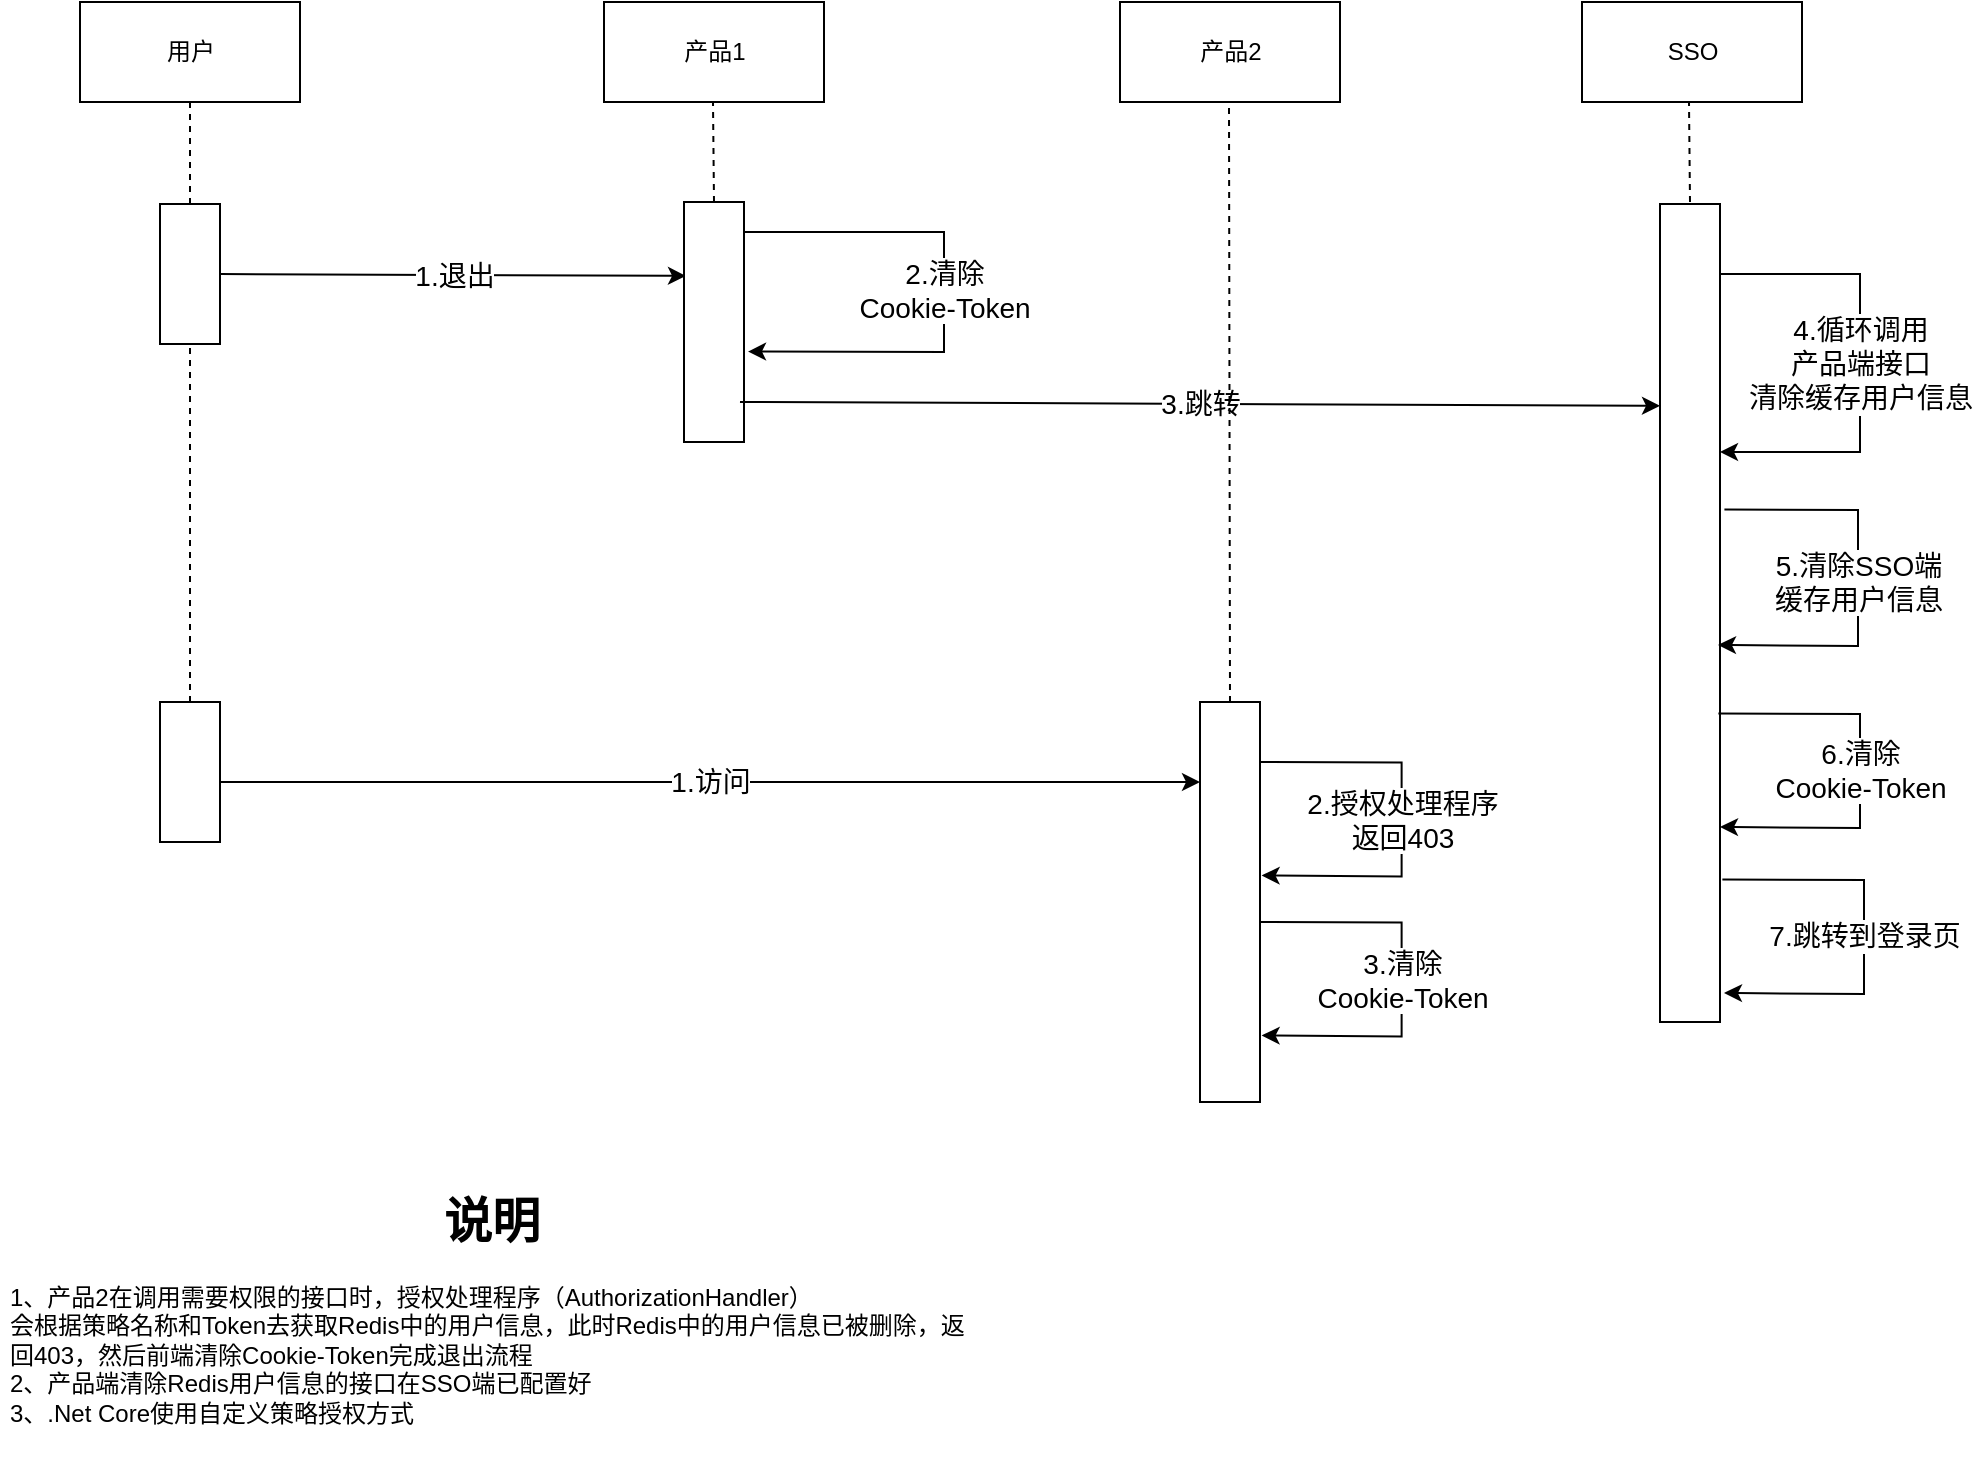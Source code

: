<mxfile version="20.7.4" type="device"><diagram name="Page-1" id="13e1069c-82ec-6db2-03f1-153e76fe0fe0"><mxGraphModel dx="1050" dy="621" grid="1" gridSize="10" guides="1" tooltips="1" connect="1" arrows="1" fold="1" page="1" pageScale="1" pageWidth="1100" pageHeight="850" background="none" math="0" shadow="0"><root><mxCell id="0"/><mxCell id="1" parent="0"/><mxCell id="BJBX-nfhOxkRz0xI571y-1" value="用户" style="html=1;" parent="1" vertex="1"><mxGeometry x="50" y="50" width="110" height="50" as="geometry"/></mxCell><mxCell id="BJBX-nfhOxkRz0xI571y-3" value="SSO" style="html=1;" parent="1" vertex="1"><mxGeometry x="801" y="50" width="110" height="50" as="geometry"/></mxCell><mxCell id="BJBX-nfhOxkRz0xI571y-4" value="产品1" style="html=1;" parent="1" vertex="1"><mxGeometry x="312" y="50" width="110" height="50" as="geometry"/></mxCell><mxCell id="BJBX-nfhOxkRz0xI571y-6" value="" style="rounded=0;whiteSpace=wrap;html=1;" parent="1" vertex="1"><mxGeometry x="90" y="151" width="30" height="70" as="geometry"/></mxCell><mxCell id="BJBX-nfhOxkRz0xI571y-11" value="" style="endArrow=classic;html=1;rounded=0;strokeWidth=1;exitX=1;exitY=0.5;exitDx=0;exitDy=0;entryX=0.033;entryY=0.308;entryDx=0;entryDy=0;entryPerimeter=0;" parent="1" source="BJBX-nfhOxkRz0xI571y-6" target="BJBX-nfhOxkRz0xI571y-16" edge="1"><mxGeometry relative="1" as="geometry"><mxPoint x="160" y="190" as="sourcePoint"/><mxPoint x="290" y="185.1" as="targetPoint"/></mxGeometry></mxCell><mxCell id="BJBX-nfhOxkRz0xI571y-12" value="1.退出" style="edgeLabel;resizable=0;html=1;align=center;verticalAlign=middle;fontSize=14;" parent="BJBX-nfhOxkRz0xI571y-11" connectable="0" vertex="1"><mxGeometry relative="1" as="geometry"/></mxCell><mxCell id="BJBX-nfhOxkRz0xI571y-14" value="" style="endArrow=none;dashed=1;html=1;rounded=0;strokeWidth=1;fontSize=14;entryX=0.5;entryY=1;entryDx=0;entryDy=0;exitX=0.5;exitY=0;exitDx=0;exitDy=0;" parent="1" source="BJBX-nfhOxkRz0xI571y-6" target="BJBX-nfhOxkRz0xI571y-1" edge="1"><mxGeometry width="50" height="50" relative="1" as="geometry"><mxPoint x="100" y="160" as="sourcePoint"/><mxPoint x="150" y="110" as="targetPoint"/></mxGeometry></mxCell><mxCell id="BJBX-nfhOxkRz0xI571y-16" value="" style="rounded=0;whiteSpace=wrap;html=1;" parent="1" vertex="1"><mxGeometry x="352" y="150" width="30" height="120" as="geometry"/></mxCell><mxCell id="BJBX-nfhOxkRz0xI571y-24" value="" style="rounded=0;whiteSpace=wrap;html=1;" parent="1" vertex="1"><mxGeometry x="840" y="151" width="30" height="409" as="geometry"/></mxCell><mxCell id="BJBX-nfhOxkRz0xI571y-25" value="" style="endArrow=classic;html=1;rounded=0;strokeWidth=1;fontSize=14;entryX=0;entryY=0.664;entryDx=0;entryDy=0;entryPerimeter=0;exitX=0.933;exitY=0.833;exitDx=0;exitDy=0;exitPerimeter=0;" parent="1" source="BJBX-nfhOxkRz0xI571y-16" edge="1"><mxGeometry relative="1" as="geometry"><mxPoint x="440" y="250" as="sourcePoint"/><mxPoint x="840" y="251.936" as="targetPoint"/></mxGeometry></mxCell><mxCell id="BJBX-nfhOxkRz0xI571y-26" value="3.跳转" style="edgeLabel;resizable=0;html=1;align=center;verticalAlign=middle;fontSize=14;" parent="BJBX-nfhOxkRz0xI571y-25" connectable="0" vertex="1"><mxGeometry relative="1" as="geometry"/></mxCell><mxCell id="BJBX-nfhOxkRz0xI571y-27" value="" style="endArrow=classic;html=1;rounded=0;strokeWidth=1;fontSize=14;entryX=1;entryY=0.5;entryDx=0;entryDy=0;exitX=1.107;exitY=0.437;exitDx=0;exitDy=0;exitPerimeter=0;" parent="1" edge="1"><mxGeometry relative="1" as="geometry"><mxPoint x="872.21" y="303.733" as="sourcePoint"/><mxPoint x="869" y="371.5" as="targetPoint"/><Array as="points"><mxPoint x="939" y="304"/><mxPoint x="939" y="372"/></Array></mxGeometry></mxCell><mxCell id="BJBX-nfhOxkRz0xI571y-28" value="5.清除SSO端&lt;br&gt;缓存用户信息" style="edgeLabel;resizable=0;html=1;align=center;verticalAlign=middle;fontSize=14;" parent="BJBX-nfhOxkRz0xI571y-27" connectable="0" vertex="1"><mxGeometry relative="1" as="geometry"/></mxCell><mxCell id="BJBX-nfhOxkRz0xI571y-58" value="" style="endArrow=none;dashed=1;html=1;rounded=0;strokeWidth=1;fontSize=14;entryX=0.5;entryY=1;entryDx=0;entryDy=0;" parent="1" edge="1"><mxGeometry x="-1" y="109" width="50" height="50" relative="1" as="geometry"><mxPoint x="367" y="150" as="sourcePoint"/><mxPoint x="366.5" y="100" as="targetPoint"/><mxPoint x="104" y="109" as="offset"/></mxGeometry></mxCell><mxCell id="BJBX-nfhOxkRz0xI571y-61" value="" style="endArrow=none;dashed=1;html=1;rounded=0;strokeWidth=1;fontSize=14;entryX=0.5;entryY=1;entryDx=0;entryDy=0;" parent="1" edge="1"><mxGeometry x="-1" y="109" width="50" height="50" relative="1" as="geometry"><mxPoint x="855" y="150" as="sourcePoint"/><mxPoint x="854.5" y="100" as="targetPoint"/><mxPoint x="104" y="109" as="offset"/></mxGeometry></mxCell><mxCell id="BJBX-nfhOxkRz0xI571y-70" value="" style="endArrow=classic;html=1;rounded=0;strokeWidth=1;fontSize=14;entryX=1.067;entryY=0.623;entryDx=0;entryDy=0;entryPerimeter=0;" parent="1" target="BJBX-nfhOxkRz0xI571y-16" edge="1"><mxGeometry relative="1" as="geometry"><mxPoint x="382" y="164.97" as="sourcePoint"/><mxPoint x="382" y="255.021" as="targetPoint"/><Array as="points"><mxPoint x="482" y="165"/><mxPoint x="482" y="225"/></Array></mxGeometry></mxCell><mxCell id="BJBX-nfhOxkRz0xI571y-71" value="2.清除&lt;br&gt;Cookie-Token" style="edgeLabel;resizable=0;html=1;align=center;verticalAlign=middle;fontSize=14;" parent="BJBX-nfhOxkRz0xI571y-70" connectable="0" vertex="1"><mxGeometry relative="1" as="geometry"/></mxCell><mxCell id="sqi7c39rB5Y43NSd7W5Z-1" value="" style="endArrow=classic;html=1;rounded=0;strokeWidth=1;fontSize=14;entryX=1;entryY=0.5;entryDx=0;entryDy=0;exitX=0.973;exitY=0.728;exitDx=0;exitDy=0;exitPerimeter=0;" parent="1" edge="1"><mxGeometry relative="1" as="geometry"><mxPoint x="869.19" y="405.752" as="sourcePoint"/><mxPoint x="870" y="462.5" as="targetPoint"/><Array as="points"><mxPoint x="940" y="406"/><mxPoint x="940" y="463"/></Array></mxGeometry></mxCell><mxCell id="sqi7c39rB5Y43NSd7W5Z-2" value="6.清除&lt;br&gt;Cookie-Token" style="edgeLabel;resizable=0;html=1;align=center;verticalAlign=middle;fontSize=14;" parent="sqi7c39rB5Y43NSd7W5Z-1" connectable="0" vertex="1"><mxGeometry relative="1" as="geometry"/></mxCell><mxCell id="sqi7c39rB5Y43NSd7W5Z-3" value="" style="endArrow=classic;html=1;rounded=0;strokeWidth=1;fontSize=14;" parent="1" edge="1"><mxGeometry relative="1" as="geometry"><mxPoint x="870" y="186" as="sourcePoint"/><mxPoint x="870" y="275" as="targetPoint"/><Array as="points"><mxPoint x="940" y="186"/><mxPoint x="940" y="275"/></Array></mxGeometry></mxCell><mxCell id="sqi7c39rB5Y43NSd7W5Z-4" value="4.循环调用&lt;br&gt;产品端接口&lt;br&gt;清除缓存用户信息" style="edgeLabel;resizable=0;html=1;align=center;verticalAlign=middle;fontSize=14;" parent="sqi7c39rB5Y43NSd7W5Z-3" connectable="0" vertex="1"><mxGeometry relative="1" as="geometry"/></mxCell><mxCell id="sqi7c39rB5Y43NSd7W5Z-5" value="" style="endArrow=classic;html=1;rounded=0;strokeWidth=1;fontSize=14;entryX=1;entryY=0.5;entryDx=0;entryDy=0;exitX=0.973;exitY=0.728;exitDx=0;exitDy=0;exitPerimeter=0;" parent="1" edge="1"><mxGeometry relative="1" as="geometry"><mxPoint x="871.19" y="488.752" as="sourcePoint"/><mxPoint x="872" y="545.5" as="targetPoint"/><Array as="points"><mxPoint x="942" y="489"/><mxPoint x="942" y="546"/></Array></mxGeometry></mxCell><mxCell id="sqi7c39rB5Y43NSd7W5Z-6" value="7.跳转到登录页" style="edgeLabel;resizable=0;html=1;align=center;verticalAlign=middle;fontSize=14;" parent="sqi7c39rB5Y43NSd7W5Z-5" connectable="0" vertex="1"><mxGeometry relative="1" as="geometry"/></mxCell><mxCell id="tg2GWh0A0idnvRJQTLrp-1" value="产品2" style="html=1;" parent="1" vertex="1"><mxGeometry x="570" y="50" width="110" height="50" as="geometry"/></mxCell><mxCell id="tg2GWh0A0idnvRJQTLrp-2" value="" style="rounded=0;whiteSpace=wrap;html=1;" parent="1" vertex="1"><mxGeometry x="610" y="400" width="30" height="200" as="geometry"/></mxCell><mxCell id="tg2GWh0A0idnvRJQTLrp-3" value="" style="endArrow=none;dashed=1;html=1;rounded=0;strokeWidth=1;fontSize=14;entryX=0.5;entryY=1;entryDx=0;entryDy=0;exitX=0.5;exitY=0;exitDx=0;exitDy=0;" parent="1" source="tg2GWh0A0idnvRJQTLrp-2" edge="1"><mxGeometry x="-1" y="109" width="50" height="50" relative="1" as="geometry"><mxPoint x="625" y="150" as="sourcePoint"/><mxPoint x="624.5" y="100" as="targetPoint"/><mxPoint x="104" y="109" as="offset"/></mxGeometry></mxCell><mxCell id="tg2GWh0A0idnvRJQTLrp-4" value="" style="rounded=0;whiteSpace=wrap;html=1;" parent="1" vertex="1"><mxGeometry x="90" y="400" width="30" height="70" as="geometry"/></mxCell><mxCell id="tg2GWh0A0idnvRJQTLrp-5" value="" style="endArrow=classic;html=1;rounded=0;strokeWidth=1;exitX=1;exitY=0.5;exitDx=0;exitDy=0;" parent="1" edge="1"><mxGeometry relative="1" as="geometry"><mxPoint x="120" y="440" as="sourcePoint"/><mxPoint x="610" y="440" as="targetPoint"/></mxGeometry></mxCell><mxCell id="tg2GWh0A0idnvRJQTLrp-6" value="1.访问" style="edgeLabel;resizable=0;html=1;align=center;verticalAlign=middle;fontSize=14;" parent="tg2GWh0A0idnvRJQTLrp-5" connectable="0" vertex="1"><mxGeometry relative="1" as="geometry"/></mxCell><mxCell id="tg2GWh0A0idnvRJQTLrp-7" value="" style="endArrow=classic;html=1;rounded=0;strokeWidth=1;fontSize=14;entryX=1;entryY=0.5;entryDx=0;entryDy=0;exitX=0.973;exitY=0.728;exitDx=0;exitDy=0;exitPerimeter=0;" parent="1" edge="1"><mxGeometry relative="1" as="geometry"><mxPoint x="640" y="430.002" as="sourcePoint"/><mxPoint x="640.81" y="486.75" as="targetPoint"/><Array as="points"><mxPoint x="710.81" y="430.25"/><mxPoint x="710.81" y="487.25"/></Array></mxGeometry></mxCell><mxCell id="tg2GWh0A0idnvRJQTLrp-8" value="2.授权处理程序&lt;br&gt;返回403" style="edgeLabel;resizable=0;html=1;align=center;verticalAlign=middle;fontSize=14;" parent="tg2GWh0A0idnvRJQTLrp-7" connectable="0" vertex="1"><mxGeometry relative="1" as="geometry"/></mxCell><mxCell id="tg2GWh0A0idnvRJQTLrp-10" value="" style="endArrow=classic;html=1;rounded=0;strokeWidth=1;fontSize=14;entryX=1;entryY=0.5;entryDx=0;entryDy=0;exitX=0.973;exitY=0.728;exitDx=0;exitDy=0;exitPerimeter=0;" parent="1" edge="1"><mxGeometry relative="1" as="geometry"><mxPoint x="640" y="510.002" as="sourcePoint"/><mxPoint x="640.81" y="566.75" as="targetPoint"/><Array as="points"><mxPoint x="710.81" y="510.25"/><mxPoint x="710.81" y="567.25"/></Array></mxGeometry></mxCell><mxCell id="tg2GWh0A0idnvRJQTLrp-11" value="3.清除&lt;br&gt;Cookie-Token" style="edgeLabel;resizable=0;html=1;align=center;verticalAlign=middle;fontSize=14;" parent="tg2GWh0A0idnvRJQTLrp-10" connectable="0" vertex="1"><mxGeometry relative="1" as="geometry"/></mxCell><mxCell id="3e_Ca_FPESNPT177X5De-1" value="&lt;h1 style=&quot;text-align: center;&quot;&gt;说明&lt;/h1&gt;&lt;p&gt;1、产品2在调用需要权限的接口时，授权处理程序（AuthorizationHandler）&lt;br style=&quot;border-color: var(--border-color);&quot;&gt;会根据策略名称和Token去获取Redis中的用户信息，此时Redis中的用户信息已被删除，返回403，然后前端清除Cookie-Token完成退出流程&lt;br style=&quot;border-color: var(--border-color);&quot;&gt;2、产品端清除Redis用户信息的接口在SSO端已配置好&lt;br style=&quot;border-color: var(--border-color);&quot;&gt;3、.Net Core使用自定义策略授权方式&lt;br&gt;&lt;/p&gt;" style="text;html=1;strokeColor=none;fillColor=none;spacing=5;spacingTop=-20;whiteSpace=wrap;overflow=hidden;rounded=0;" parent="1" vertex="1"><mxGeometry x="10" y="640" width="490" height="150" as="geometry"/></mxCell><mxCell id="uGOBNO3vxb1Z3A6dXBRS-1" value="" style="endArrow=none;dashed=1;html=1;rounded=0;strokeWidth=1;fontSize=14;entryX=0.5;entryY=1;entryDx=0;entryDy=0;exitX=0.5;exitY=0;exitDx=0;exitDy=0;" edge="1" parent="1" source="tg2GWh0A0idnvRJQTLrp-4" target="BJBX-nfhOxkRz0xI571y-6"><mxGeometry x="-1" y="109" width="50" height="50" relative="1" as="geometry"><mxPoint x="104.5" y="281" as="sourcePoint"/><mxPoint x="104.5" y="230" as="targetPoint"/><mxPoint x="104" y="109" as="offset"/></mxGeometry></mxCell></root></mxGraphModel></diagram></mxfile>